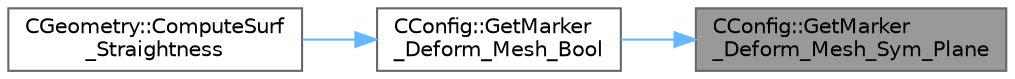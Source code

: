 digraph "CConfig::GetMarker_Deform_Mesh_Sym_Plane"
{
 // LATEX_PDF_SIZE
  bgcolor="transparent";
  edge [fontname=Helvetica,fontsize=10,labelfontname=Helvetica,labelfontsize=10];
  node [fontname=Helvetica,fontsize=10,shape=box,height=0.2,width=0.4];
  rankdir="RL";
  Node1 [id="Node000001",label="CConfig::GetMarker\l_Deform_Mesh_Sym_Plane",height=0.2,width=0.4,color="gray40", fillcolor="grey60", style="filled", fontcolor="black",tooltip="Get the internal index for a DEFORM_MESH_SYM_PLANE boundary val_marker."];
  Node1 -> Node2 [id="edge1_Node000001_Node000002",dir="back",color="steelblue1",style="solid",tooltip=" "];
  Node2 [id="Node000002",label="CConfig::GetMarker\l_Deform_Mesh_Bool",height=0.2,width=0.4,color="grey40", fillcolor="white", style="filled",URL="$classCConfig.html#a2b0e6b722a007e54e8668efcd45b68ed",tooltip="Get a bool for whether the marker is deformed. val_marker."];
  Node2 -> Node3 [id="edge2_Node000002_Node000003",dir="back",color="steelblue1",style="solid",tooltip=" "];
  Node3 [id="Node000003",label="CGeometry::ComputeSurf\l_Straightness",height=0.2,width=0.4,color="grey40", fillcolor="white", style="filled",URL="$classCGeometry.html#a6bc723ce56a9b77630c7ef7e54eff98c",tooltip="Check if a boundary is straight(2D) / plane(3D) for EULER_WALL and SYMMETRY_PLANE only and store the ..."];
}
